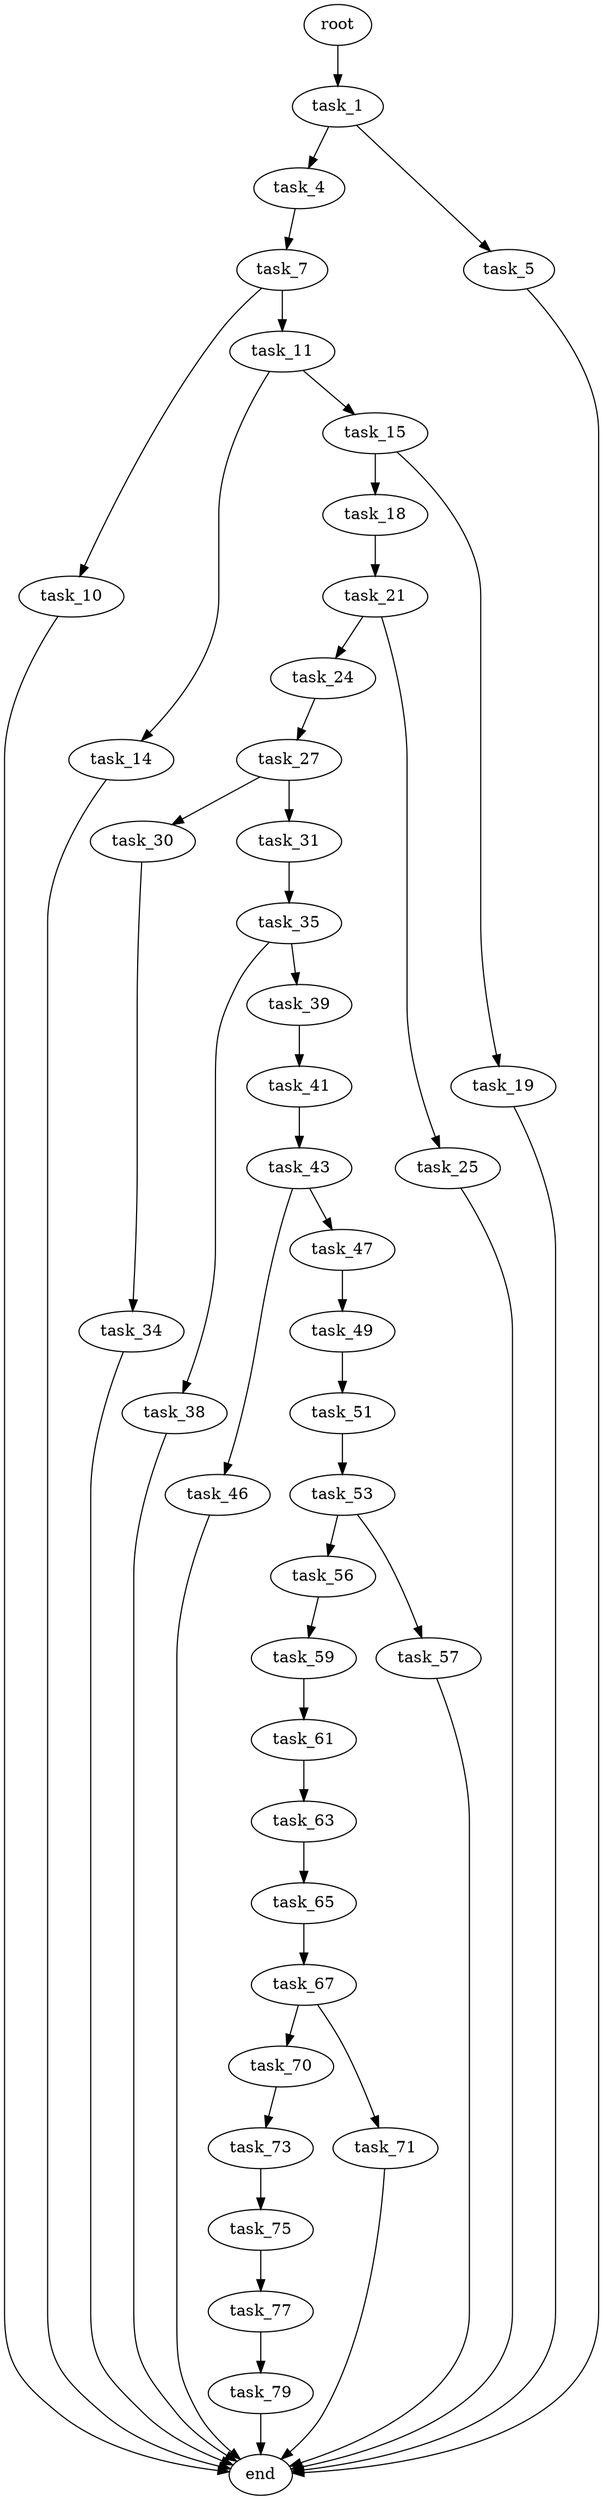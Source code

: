digraph G {
  root [size="0.000000"];
  task_1 [size="2271690522.000000"];
  task_4 [size="22418061396.000000"];
  task_5 [size="27105170074.000000"];
  task_7 [size="68719476736.000000"];
  task_10 [size="7636653536.000000"];
  task_11 [size="18507081398.000000"];
  task_14 [size="28991029248.000000"];
  task_15 [size="1073741824000.000000"];
  task_18 [size="782757789696.000000"];
  task_19 [size="549755813888.000000"];
  task_21 [size="4959265972.000000"];
  task_24 [size="1218091109.000000"];
  task_25 [size="267491825462.000000"];
  task_27 [size="2016990292.000000"];
  task_30 [size="52590818990.000000"];
  task_31 [size="68719476736.000000"];
  task_34 [size="36506021522.000000"];
  task_35 [size="830390695962.000000"];
  task_38 [size="668447321402.000000"];
  task_39 [size="8589934592.000000"];
  task_41 [size="134217728000.000000"];
  task_43 [size="7624863239.000000"];
  task_46 [size="625449423785.000000"];
  task_47 [size="134217728000.000000"];
  task_49 [size="68719476736.000000"];
  task_51 [size="10303619944.000000"];
  task_53 [size="155359319825.000000"];
  task_56 [size="32326732070.000000"];
  task_57 [size="536730254170.000000"];
  task_59 [size="11165784432.000000"];
  task_61 [size="368293445632.000000"];
  task_63 [size="2745608157.000000"];
  task_65 [size="1497716038.000000"];
  task_67 [size="654073939.000000"];
  task_70 [size="549755813888.000000"];
  task_71 [size="1363092706.000000"];
  task_73 [size="348464280152.000000"];
  task_75 [size="3263780410.000000"];
  task_77 [size="37613167482.000000"];
  task_79 [size="646331668.000000"];
  end [size="0.000000"];

  root -> task_1 [size="1.000000"];
  task_1 -> task_4 [size="134217728.000000"];
  task_1 -> task_5 [size="134217728.000000"];
  task_4 -> task_7 [size="536870912.000000"];
  task_5 -> end [size="1.000000"];
  task_7 -> task_10 [size="134217728.000000"];
  task_7 -> task_11 [size="134217728.000000"];
  task_10 -> end [size="1.000000"];
  task_11 -> task_14 [size="301989888.000000"];
  task_11 -> task_15 [size="301989888.000000"];
  task_14 -> end [size="1.000000"];
  task_15 -> task_18 [size="838860800.000000"];
  task_15 -> task_19 [size="838860800.000000"];
  task_18 -> task_21 [size="679477248.000000"];
  task_19 -> end [size="1.000000"];
  task_21 -> task_24 [size="536870912.000000"];
  task_21 -> task_25 [size="536870912.000000"];
  task_24 -> task_27 [size="33554432.000000"];
  task_25 -> end [size="1.000000"];
  task_27 -> task_30 [size="33554432.000000"];
  task_27 -> task_31 [size="33554432.000000"];
  task_30 -> task_34 [size="134217728.000000"];
  task_31 -> task_35 [size="134217728.000000"];
  task_34 -> end [size="1.000000"];
  task_35 -> task_38 [size="838860800.000000"];
  task_35 -> task_39 [size="838860800.000000"];
  task_38 -> end [size="1.000000"];
  task_39 -> task_41 [size="33554432.000000"];
  task_41 -> task_43 [size="209715200.000000"];
  task_43 -> task_46 [size="134217728.000000"];
  task_43 -> task_47 [size="134217728.000000"];
  task_46 -> end [size="1.000000"];
  task_47 -> task_49 [size="209715200.000000"];
  task_49 -> task_51 [size="134217728.000000"];
  task_51 -> task_53 [size="536870912.000000"];
  task_53 -> task_56 [size="411041792.000000"];
  task_53 -> task_57 [size="411041792.000000"];
  task_56 -> task_59 [size="536870912.000000"];
  task_57 -> end [size="1.000000"];
  task_59 -> task_61 [size="209715200.000000"];
  task_61 -> task_63 [size="411041792.000000"];
  task_63 -> task_65 [size="75497472.000000"];
  task_65 -> task_67 [size="33554432.000000"];
  task_67 -> task_70 [size="33554432.000000"];
  task_67 -> task_71 [size="33554432.000000"];
  task_70 -> task_73 [size="536870912.000000"];
  task_71 -> end [size="1.000000"];
  task_73 -> task_75 [size="536870912.000000"];
  task_75 -> task_77 [size="75497472.000000"];
  task_77 -> task_79 [size="75497472.000000"];
  task_79 -> end [size="1.000000"];
}
